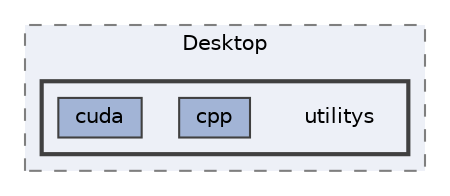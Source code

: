 digraph "C:/Users/fh/Desktop/utilitys"
{
 // LATEX_PDF_SIZE
  bgcolor="transparent";
  edge [fontname=Helvetica,fontsize=10,labelfontname=Helvetica,labelfontsize=10];
  node [fontname=Helvetica,fontsize=10,shape=box,height=0.2,width=0.4];
  compound=true
  subgraph clusterdir_c309523ee748a59934772b3d30538223 {
    graph [ bgcolor="#edf0f7", pencolor="grey50", label="Desktop", fontname=Helvetica,fontsize=10 style="filled,dashed", URL="dir_c309523ee748a59934772b3d30538223.html",tooltip=""]
  subgraph clusterdir_c211f4789d3dedbea93c86d44644ae13 {
    graph [ bgcolor="#edf0f7", pencolor="grey25", label="", fontname=Helvetica,fontsize=10 style="filled,bold", URL="dir_c211f4789d3dedbea93c86d44644ae13.html",tooltip=""]
    dir_c211f4789d3dedbea93c86d44644ae13 [shape=plaintext, label="utilitys"];
  dir_0c78c0d6efca9dbc079ba7c9e3b2e1d4 [label="cpp", fillcolor="#a2b4d6", color="grey25", style="filled", URL="dir_0c78c0d6efca9dbc079ba7c9e3b2e1d4.html",tooltip=""];
  dir_f79e00e8af9064a96df58bf1be6b02d2 [label="cuda", fillcolor="#a2b4d6", color="grey25", style="filled", URL="dir_f79e00e8af9064a96df58bf1be6b02d2.html",tooltip=""];
  }
  }
}
